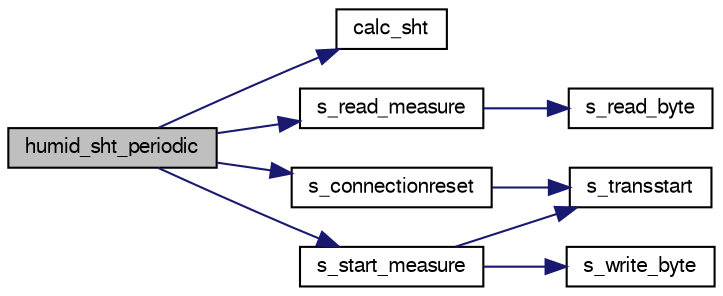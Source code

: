 digraph "humid_sht_periodic"
{
  edge [fontname="FreeSans",fontsize="10",labelfontname="FreeSans",labelfontsize="10"];
  node [fontname="FreeSans",fontsize="10",shape=record];
  rankdir="LR";
  Node1 [label="humid_sht_periodic",height=0.2,width=0.4,color="black", fillcolor="grey75", style="filled", fontcolor="black"];
  Node1 -> Node2 [color="midnightblue",fontsize="10",style="solid",fontname="FreeSans"];
  Node2 [label="calc_sht",height=0.2,width=0.4,color="black", fillcolor="white", style="filled",URL="$humid__sht_8c.html#a73fae161c1291d629d3ddd86f3c8d4ba"];
  Node1 -> Node3 [color="midnightblue",fontsize="10",style="solid",fontname="FreeSans"];
  Node3 [label="s_connectionreset",height=0.2,width=0.4,color="black", fillcolor="white", style="filled",URL="$humid__sht_8c.html#a2911676bb77e03a71fbbd714d03d10c8"];
  Node3 -> Node4 [color="midnightblue",fontsize="10",style="solid",fontname="FreeSans"];
  Node4 [label="s_transstart",height=0.2,width=0.4,color="black", fillcolor="white", style="filled",URL="$humid__sht_8c.html#ac050a2242a1eb18e147c12192ad4a81a"];
  Node1 -> Node5 [color="midnightblue",fontsize="10",style="solid",fontname="FreeSans"];
  Node5 [label="s_read_measure",height=0.2,width=0.4,color="black", fillcolor="white", style="filled",URL="$humid__sht_8c.html#a50111ba8e53bc3ba3d09838d0f970070"];
  Node5 -> Node6 [color="midnightblue",fontsize="10",style="solid",fontname="FreeSans"];
  Node6 [label="s_read_byte",height=0.2,width=0.4,color="black", fillcolor="white", style="filled",URL="$humid__sht_8c.html#ac144feb66d5edf10a401e1192264b5d6"];
  Node1 -> Node7 [color="midnightblue",fontsize="10",style="solid",fontname="FreeSans"];
  Node7 [label="s_start_measure",height=0.2,width=0.4,color="black", fillcolor="white", style="filled",URL="$humid__sht_8c.html#a3686df6b67e42437c8a8e221f2e9630f"];
  Node7 -> Node4 [color="midnightblue",fontsize="10",style="solid",fontname="FreeSans"];
  Node7 -> Node8 [color="midnightblue",fontsize="10",style="solid",fontname="FreeSans"];
  Node8 [label="s_write_byte",height=0.2,width=0.4,color="black", fillcolor="white", style="filled",URL="$humid__sht_8c.html#add5886a69f8f33fe13ebf3b995abcdd1"];
}
